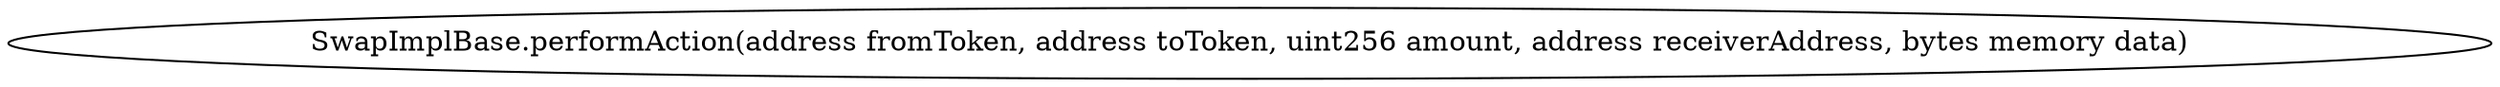 digraph "" {
	graph [bb="0,0,1043.8,36"];
	node [label="\N"];
	"SwapImplBase.performAction(address fromToken, address toToken, uint256 amount, address receiverAddress, bytes memory data)"	 [height=0.5,
		pos="521.88,18",
		width=14.497];
}
